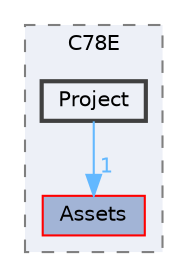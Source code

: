 digraph "C:/dev/c-cpp/C78Engine/C78Engine/src/C78E/Project"
{
 // LATEX_PDF_SIZE
  bgcolor="transparent";
  edge [fontname=Helvetica,fontsize=10,labelfontname=Helvetica,labelfontsize=10];
  node [fontname=Helvetica,fontsize=10,shape=box,height=0.2,width=0.4];
  compound=true
  subgraph clusterdir_8ebace0e1f45e7ba10ddb999631a377f {
    graph [ bgcolor="#edf0f7", pencolor="grey50", label="C78E", fontname=Helvetica,fontsize=10 style="filled,dashed", URL="dir_8ebace0e1f45e7ba10ddb999631a377f.html",tooltip=""]
  dir_6040b2ffaedfa60e1ddfa743591d8b51 [label="Assets", fillcolor="#a2b4d6", color="red", style="filled", URL="dir_6040b2ffaedfa60e1ddfa743591d8b51.html",tooltip=""];
  dir_34c235d5f57b04bb1928176c98c45946 [label="Project", fillcolor="#edf0f7", color="grey25", style="filled,bold", URL="dir_34c235d5f57b04bb1928176c98c45946.html",tooltip=""];
  }
  dir_34c235d5f57b04bb1928176c98c45946->dir_6040b2ffaedfa60e1ddfa743591d8b51 [headlabel="1", labeldistance=1.5 headhref="dir_000017_000001.html" href="dir_000017_000001.html" color="steelblue1" fontcolor="steelblue1"];
}
